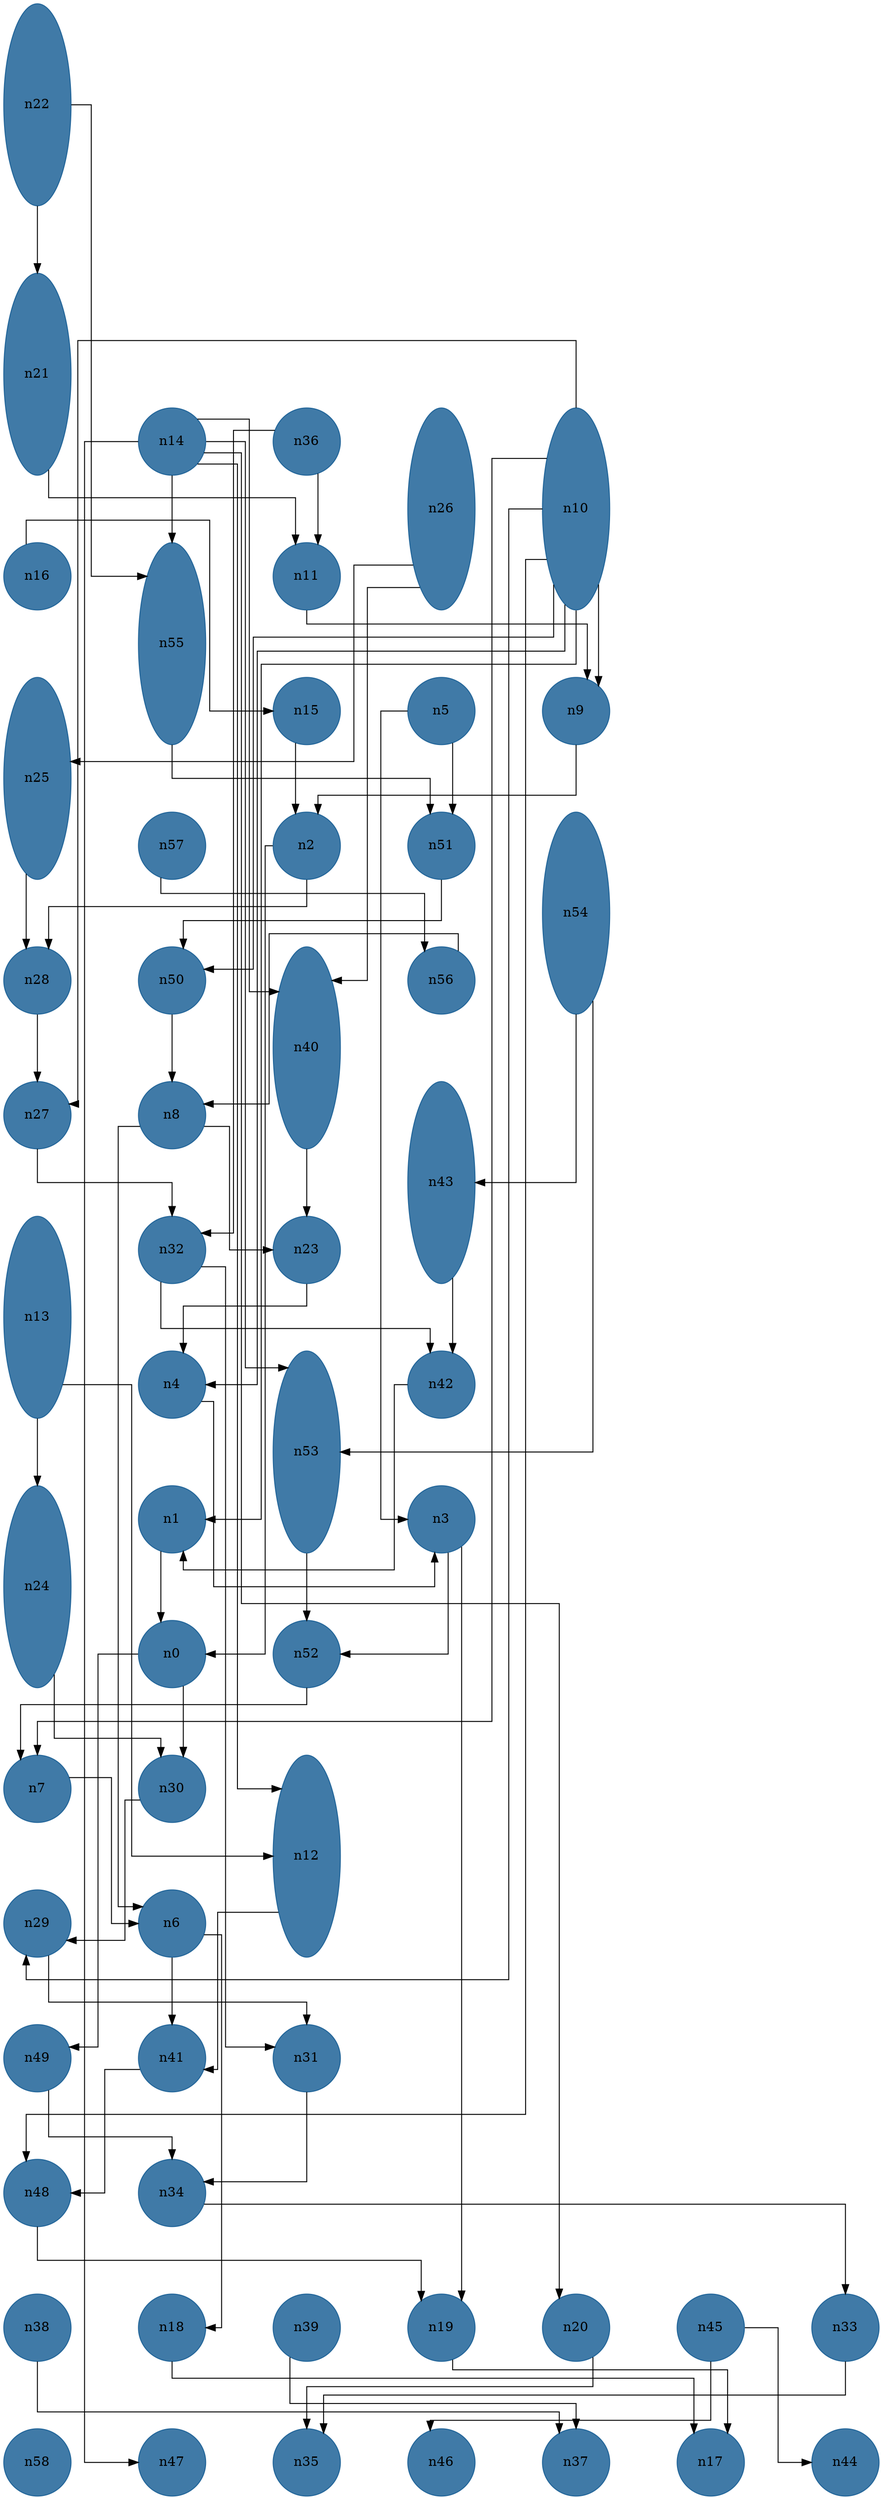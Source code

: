 //do not use DOT to generate pdf use NEATO or FDP
digraph{
layout="neato";
splines="ortho";
n22[shape="ellipse", style="filled", color="#004E8ABF", pos="0,37!", height="3", width="1"];
n22 -> n21;
n22 -> n55;
n21[shape="ellipse", style="filled", color="#004E8ABF", pos="0,33!", height="3", width="1"];
n21 -> n11;
n14[shape="ellipse", style="filled", color="#004E8ABF", pos="2,32!", height="1", width="1"];
n14 -> n47;
n14 -> n40;
n14 -> n20;
n14 -> n53;
n14 -> n12;
n14 -> n55;
n36[shape="ellipse", style="filled", color="#004E8ABF", pos="4,32!", height="1", width="1"];
n36 -> n32;
n36 -> n11;
n26[shape="ellipse", style="filled", color="#004E8ABF", pos="6,31!", height="3", width="1"];
n26 -> n25;
n26 -> n40;
n10[shape="ellipse", style="filled", color="#004E8ABF", pos="8,31!", height="3", width="1"];
n10 -> n27;
n10 -> n48;
n10 -> n1;
n10 -> n29;
n10 -> n4;
n10 -> n50;
n10 -> n7;
n10 -> n9;
n16[shape="ellipse", style="filled", color="#004E8ABF", pos="0,30!", height="1", width="1"];
n16 -> n15;
n55[shape="ellipse", style="filled", color="#004E8ABF", pos="2,29!", height="3", width="1"];
n55 -> n51;
n11[shape="ellipse", style="filled", color="#004E8ABF", pos="4,30!", height="1", width="1"];
n11 -> n9;
n25[shape="ellipse", style="filled", color="#004E8ABF", pos="0,27!", height="3", width="1"];
n25 -> n28;
n15[shape="ellipse", style="filled", color="#004E8ABF", pos="4,28!", height="1", width="1"];
n15 -> n2;
n5[shape="ellipse", style="filled", color="#004E8ABF", pos="6,28!", height="1", width="1"];
n5 -> n3;
n5 -> n51;
n9[shape="ellipse", style="filled", color="#004E8ABF", pos="8,28!", height="1", width="1"];
n9 -> n2;
n57[shape="ellipse", style="filled", color="#004E8ABF", pos="2,26!", height="1", width="1"];
n57 -> n56;
n2[shape="ellipse", style="filled", color="#004E8ABF", pos="4,26!", height="1", width="1"];
n2 -> n0;
n2 -> n28;
n51[shape="ellipse", style="filled", color="#004E8ABF", pos="6,26!", height="1", width="1"];
n51 -> n50;
n54[shape="ellipse", style="filled", color="#004E8ABF", pos="8,25!", height="3", width="1"];
n54 -> n43;
n54 -> n53;
n28[shape="ellipse", style="filled", color="#004E8ABF", pos="0,24!", height="1", width="1"];
n28 -> n27;
n50[shape="ellipse", style="filled", color="#004E8ABF", pos="2,24!", height="1", width="1"];
n50 -> n8;
n40[shape="ellipse", style="filled", color="#004E8ABF", pos="4,23!", height="3", width="1"];
n40 -> n23;
n56[shape="ellipse", style="filled", color="#004E8ABF", pos="6,24!", height="1", width="1"];
n56 -> n8;
n27[shape="ellipse", style="filled", color="#004E8ABF", pos="0,22!", height="1", width="1"];
n27 -> n32;
n8[shape="ellipse", style="filled", color="#004E8ABF", pos="2,22!", height="1", width="1"];
n8 -> n6;
n8 -> n23;
n43[shape="ellipse", style="filled", color="#004E8ABF", pos="6,21!", height="3", width="1"];
n43 -> n42;
n13[shape="ellipse", style="filled", color="#004E8ABF", pos="0,19!", height="3", width="1"];
n13 -> n24;
n13 -> n12;
n32[shape="ellipse", style="filled", color="#004E8ABF", pos="2,20!", height="1", width="1"];
n32 -> n31;
n32 -> n42;
n23[shape="ellipse", style="filled", color="#004E8ABF", pos="4,20!", height="1", width="1"];
n23 -> n4;
n4[shape="ellipse", style="filled", color="#004E8ABF", pos="2,18!", height="1", width="1"];
n4 -> n3;
n53[shape="ellipse", style="filled", color="#004E8ABF", pos="4,17!", height="3", width="1"];
n53 -> n52;
n42[shape="ellipse", style="filled", color="#004E8ABF", pos="6,18!", height="1", width="1"];
n42 -> n1;
n24[shape="ellipse", style="filled", color="#004E8ABF", pos="0,15!", height="3", width="1"];
n24 -> n30;
n1[shape="ellipse", style="filled", color="#004E8ABF", pos="2,16!", height="1", width="1"];
n1 -> n0;
n3[shape="ellipse", style="filled", color="#004E8ABF", pos="6,16!", height="1", width="1"];
n3 -> n19;
n3 -> n52;
n0[shape="ellipse", style="filled", color="#004E8ABF", pos="2,14!", height="1", width="1"];
n0 -> n49;
n0 -> n30;
n52[shape="ellipse", style="filled", color="#004E8ABF", pos="4,14!", height="1", width="1"];
n52 -> n7;
n7[shape="ellipse", style="filled", color="#004E8ABF", pos="0,12!", height="1", width="1"];
n7 -> n6;
n30[shape="ellipse", style="filled", color="#004E8ABF", pos="2,12!", height="1", width="1"];
n30 -> n29;
n12[shape="ellipse", style="filled", color="#004E8ABF", pos="4,11!", height="3", width="1"];
n12 -> n41;
n29[shape="ellipse", style="filled", color="#004E8ABF", pos="0,10!", height="1", width="1"];
n29 -> n31;
n6[shape="ellipse", style="filled", color="#004E8ABF", pos="2,10!", height="1", width="1"];
n6 -> n18;
n6 -> n41;
n49[shape="ellipse", style="filled", color="#004E8ABF", pos="0,8!", height="1", width="1"];
n49 -> n34;
n41[shape="ellipse", style="filled", color="#004E8ABF", pos="2,8!", height="1", width="1"];
n41 -> n48;
n31[shape="ellipse", style="filled", color="#004E8ABF", pos="4,8!", height="1", width="1"];
n31 -> n34;
n48[shape="ellipse", style="filled", color="#004E8ABF", pos="0,6!", height="1", width="1"];
n48 -> n19;
n34[shape="ellipse", style="filled", color="#004E8ABF", pos="2,6!", height="1", width="1"];
n34 -> n33;
n38[shape="ellipse", style="filled", color="#004E8ABF", pos="0,4!", height="1", width="1"];
n38 -> n37;
n18[shape="ellipse", style="filled", color="#004E8ABF", pos="2,4!", height="1", width="1"];
n18 -> n17;
n39[shape="ellipse", style="filled", color="#004E8ABF", pos="4,4!", height="1", width="1"];
n39 -> n37;
n19[shape="ellipse", style="filled", color="#004E8ABF", pos="6,4!", height="1", width="1"];
n19 -> n17;
n20[shape="ellipse", style="filled", color="#004E8ABF", pos="8,4!", height="1", width="1"];
n20 -> n35;
n45[shape="ellipse", style="filled", color="#004E8ABF", pos="10,4!", height="1", width="1"];
n45 -> n46;
n45 -> n44;
n33[shape="ellipse", style="filled", color="#004E8ABF", pos="12,4!", height="1", width="1"];
n33 -> n35;
n58[shape="ellipse", style="filled", color="#004E8ABF", pos="0,2!", height="1", width="1"];
n47[shape="ellipse", style="filled", color="#004E8ABF", pos="2,2!", height="1", width="1"];
n35[shape="ellipse", style="filled", color="#004E8ABF", pos="4,2!", height="1", width="1"];
n46[shape="ellipse", style="filled", color="#004E8ABF", pos="6,2!", height="1", width="1"];
n37[shape="ellipse", style="filled", color="#004E8ABF", pos="8,2!", height="1", width="1"];
n17[shape="ellipse", style="filled", color="#004E8ABF", pos="10,2!", height="1", width="1"];
n44[shape="ellipse", style="filled", color="#004E8ABF", pos="12,2!", height="1", width="1"];
}